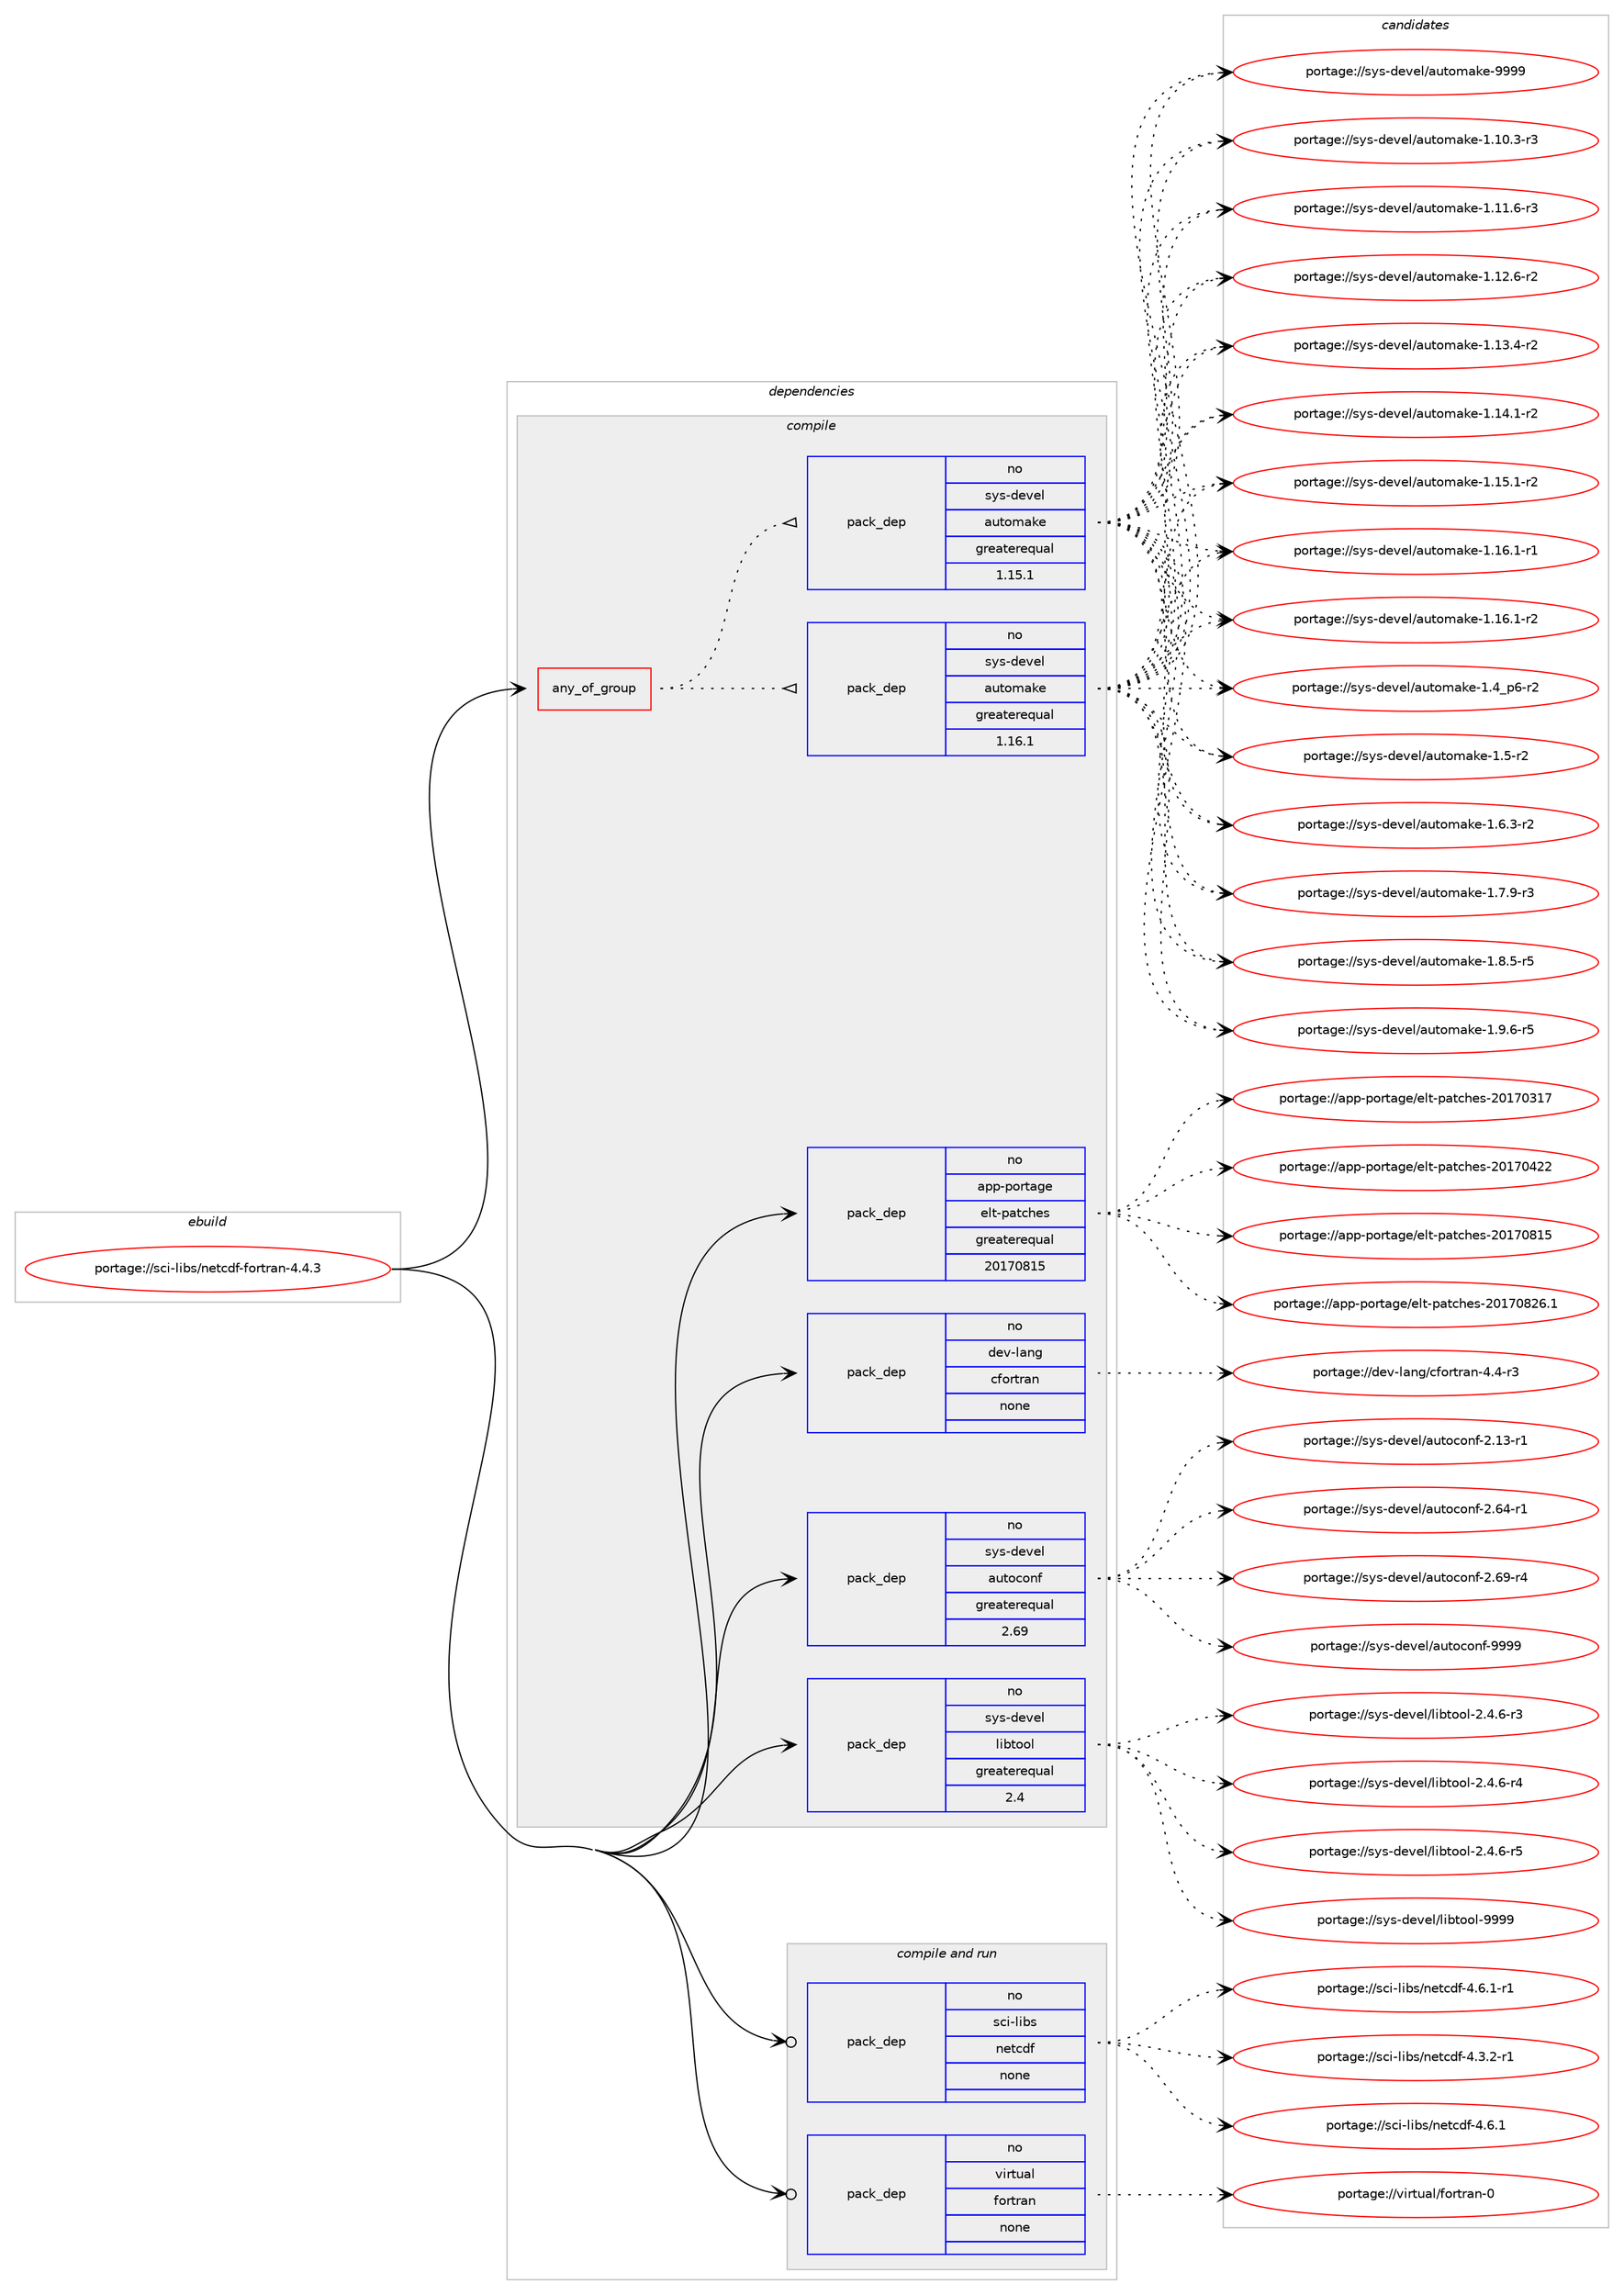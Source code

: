 digraph prolog {

# *************
# Graph options
# *************

newrank=true;
concentrate=true;
compound=true;
graph [rankdir=LR,fontname=Helvetica,fontsize=10,ranksep=1.5];#, ranksep=2.5, nodesep=0.2];
edge  [arrowhead=vee];
node  [fontname=Helvetica,fontsize=10];

# **********
# The ebuild
# **********

subgraph cluster_leftcol {
color=gray;
rank=same;
label=<<i>ebuild</i>>;
id [label="portage://sci-libs/netcdf-fortran-4.4.3", color=red, width=4, href="../sci-libs/netcdf-fortran-4.4.3.svg"];
}

# ****************
# The dependencies
# ****************

subgraph cluster_midcol {
color=gray;
label=<<i>dependencies</i>>;
subgraph cluster_compile {
fillcolor="#eeeeee";
style=filled;
label=<<i>compile</i>>;
subgraph any6461 {
dependency391688 [label=<<TABLE BORDER="0" CELLBORDER="1" CELLSPACING="0" CELLPADDING="4"><TR><TD CELLPADDING="10">any_of_group</TD></TR></TABLE>>, shape=none, color=red];subgraph pack288039 {
dependency391689 [label=<<TABLE BORDER="0" CELLBORDER="1" CELLSPACING="0" CELLPADDING="4" WIDTH="220"><TR><TD ROWSPAN="6" CELLPADDING="30">pack_dep</TD></TR><TR><TD WIDTH="110">no</TD></TR><TR><TD>sys-devel</TD></TR><TR><TD>automake</TD></TR><TR><TD>greaterequal</TD></TR><TR><TD>1.16.1</TD></TR></TABLE>>, shape=none, color=blue];
}
dependency391688:e -> dependency391689:w [weight=20,style="dotted",arrowhead="oinv"];
subgraph pack288040 {
dependency391690 [label=<<TABLE BORDER="0" CELLBORDER="1" CELLSPACING="0" CELLPADDING="4" WIDTH="220"><TR><TD ROWSPAN="6" CELLPADDING="30">pack_dep</TD></TR><TR><TD WIDTH="110">no</TD></TR><TR><TD>sys-devel</TD></TR><TR><TD>automake</TD></TR><TR><TD>greaterequal</TD></TR><TR><TD>1.15.1</TD></TR></TABLE>>, shape=none, color=blue];
}
dependency391688:e -> dependency391690:w [weight=20,style="dotted",arrowhead="oinv"];
}
id:e -> dependency391688:w [weight=20,style="solid",arrowhead="vee"];
subgraph pack288041 {
dependency391691 [label=<<TABLE BORDER="0" CELLBORDER="1" CELLSPACING="0" CELLPADDING="4" WIDTH="220"><TR><TD ROWSPAN="6" CELLPADDING="30">pack_dep</TD></TR><TR><TD WIDTH="110">no</TD></TR><TR><TD>app-portage</TD></TR><TR><TD>elt-patches</TD></TR><TR><TD>greaterequal</TD></TR><TR><TD>20170815</TD></TR></TABLE>>, shape=none, color=blue];
}
id:e -> dependency391691:w [weight=20,style="solid",arrowhead="vee"];
subgraph pack288042 {
dependency391692 [label=<<TABLE BORDER="0" CELLBORDER="1" CELLSPACING="0" CELLPADDING="4" WIDTH="220"><TR><TD ROWSPAN="6" CELLPADDING="30">pack_dep</TD></TR><TR><TD WIDTH="110">no</TD></TR><TR><TD>dev-lang</TD></TR><TR><TD>cfortran</TD></TR><TR><TD>none</TD></TR><TR><TD></TD></TR></TABLE>>, shape=none, color=blue];
}
id:e -> dependency391692:w [weight=20,style="solid",arrowhead="vee"];
subgraph pack288043 {
dependency391693 [label=<<TABLE BORDER="0" CELLBORDER="1" CELLSPACING="0" CELLPADDING="4" WIDTH="220"><TR><TD ROWSPAN="6" CELLPADDING="30">pack_dep</TD></TR><TR><TD WIDTH="110">no</TD></TR><TR><TD>sys-devel</TD></TR><TR><TD>autoconf</TD></TR><TR><TD>greaterequal</TD></TR><TR><TD>2.69</TD></TR></TABLE>>, shape=none, color=blue];
}
id:e -> dependency391693:w [weight=20,style="solid",arrowhead="vee"];
subgraph pack288044 {
dependency391694 [label=<<TABLE BORDER="0" CELLBORDER="1" CELLSPACING="0" CELLPADDING="4" WIDTH="220"><TR><TD ROWSPAN="6" CELLPADDING="30">pack_dep</TD></TR><TR><TD WIDTH="110">no</TD></TR><TR><TD>sys-devel</TD></TR><TR><TD>libtool</TD></TR><TR><TD>greaterequal</TD></TR><TR><TD>2.4</TD></TR></TABLE>>, shape=none, color=blue];
}
id:e -> dependency391694:w [weight=20,style="solid",arrowhead="vee"];
}
subgraph cluster_compileandrun {
fillcolor="#eeeeee";
style=filled;
label=<<i>compile and run</i>>;
subgraph pack288045 {
dependency391695 [label=<<TABLE BORDER="0" CELLBORDER="1" CELLSPACING="0" CELLPADDING="4" WIDTH="220"><TR><TD ROWSPAN="6" CELLPADDING="30">pack_dep</TD></TR><TR><TD WIDTH="110">no</TD></TR><TR><TD>sci-libs</TD></TR><TR><TD>netcdf</TD></TR><TR><TD>none</TD></TR><TR><TD></TD></TR></TABLE>>, shape=none, color=blue];
}
id:e -> dependency391695:w [weight=20,style="solid",arrowhead="odotvee"];
subgraph pack288046 {
dependency391696 [label=<<TABLE BORDER="0" CELLBORDER="1" CELLSPACING="0" CELLPADDING="4" WIDTH="220"><TR><TD ROWSPAN="6" CELLPADDING="30">pack_dep</TD></TR><TR><TD WIDTH="110">no</TD></TR><TR><TD>virtual</TD></TR><TR><TD>fortran</TD></TR><TR><TD>none</TD></TR><TR><TD></TD></TR></TABLE>>, shape=none, color=blue];
}
id:e -> dependency391696:w [weight=20,style="solid",arrowhead="odotvee"];
}
subgraph cluster_run {
fillcolor="#eeeeee";
style=filled;
label=<<i>run</i>>;
}
}

# **************
# The candidates
# **************

subgraph cluster_choices {
rank=same;
color=gray;
label=<<i>candidates</i>>;

subgraph choice288039 {
color=black;
nodesep=1;
choiceportage11512111545100101118101108479711711611110997107101454946494846514511451 [label="portage://sys-devel/automake-1.10.3-r3", color=red, width=4,href="../sys-devel/automake-1.10.3-r3.svg"];
choiceportage11512111545100101118101108479711711611110997107101454946494946544511451 [label="portage://sys-devel/automake-1.11.6-r3", color=red, width=4,href="../sys-devel/automake-1.11.6-r3.svg"];
choiceportage11512111545100101118101108479711711611110997107101454946495046544511450 [label="portage://sys-devel/automake-1.12.6-r2", color=red, width=4,href="../sys-devel/automake-1.12.6-r2.svg"];
choiceportage11512111545100101118101108479711711611110997107101454946495146524511450 [label="portage://sys-devel/automake-1.13.4-r2", color=red, width=4,href="../sys-devel/automake-1.13.4-r2.svg"];
choiceportage11512111545100101118101108479711711611110997107101454946495246494511450 [label="portage://sys-devel/automake-1.14.1-r2", color=red, width=4,href="../sys-devel/automake-1.14.1-r2.svg"];
choiceportage11512111545100101118101108479711711611110997107101454946495346494511450 [label="portage://sys-devel/automake-1.15.1-r2", color=red, width=4,href="../sys-devel/automake-1.15.1-r2.svg"];
choiceportage11512111545100101118101108479711711611110997107101454946495446494511449 [label="portage://sys-devel/automake-1.16.1-r1", color=red, width=4,href="../sys-devel/automake-1.16.1-r1.svg"];
choiceportage11512111545100101118101108479711711611110997107101454946495446494511450 [label="portage://sys-devel/automake-1.16.1-r2", color=red, width=4,href="../sys-devel/automake-1.16.1-r2.svg"];
choiceportage115121115451001011181011084797117116111109971071014549465295112544511450 [label="portage://sys-devel/automake-1.4_p6-r2", color=red, width=4,href="../sys-devel/automake-1.4_p6-r2.svg"];
choiceportage11512111545100101118101108479711711611110997107101454946534511450 [label="portage://sys-devel/automake-1.5-r2", color=red, width=4,href="../sys-devel/automake-1.5-r2.svg"];
choiceportage115121115451001011181011084797117116111109971071014549465446514511450 [label="portage://sys-devel/automake-1.6.3-r2", color=red, width=4,href="../sys-devel/automake-1.6.3-r2.svg"];
choiceportage115121115451001011181011084797117116111109971071014549465546574511451 [label="portage://sys-devel/automake-1.7.9-r3", color=red, width=4,href="../sys-devel/automake-1.7.9-r3.svg"];
choiceportage115121115451001011181011084797117116111109971071014549465646534511453 [label="portage://sys-devel/automake-1.8.5-r5", color=red, width=4,href="../sys-devel/automake-1.8.5-r5.svg"];
choiceportage115121115451001011181011084797117116111109971071014549465746544511453 [label="portage://sys-devel/automake-1.9.6-r5", color=red, width=4,href="../sys-devel/automake-1.9.6-r5.svg"];
choiceportage115121115451001011181011084797117116111109971071014557575757 [label="portage://sys-devel/automake-9999", color=red, width=4,href="../sys-devel/automake-9999.svg"];
dependency391689:e -> choiceportage11512111545100101118101108479711711611110997107101454946494846514511451:w [style=dotted,weight="100"];
dependency391689:e -> choiceportage11512111545100101118101108479711711611110997107101454946494946544511451:w [style=dotted,weight="100"];
dependency391689:e -> choiceportage11512111545100101118101108479711711611110997107101454946495046544511450:w [style=dotted,weight="100"];
dependency391689:e -> choiceportage11512111545100101118101108479711711611110997107101454946495146524511450:w [style=dotted,weight="100"];
dependency391689:e -> choiceportage11512111545100101118101108479711711611110997107101454946495246494511450:w [style=dotted,weight="100"];
dependency391689:e -> choiceportage11512111545100101118101108479711711611110997107101454946495346494511450:w [style=dotted,weight="100"];
dependency391689:e -> choiceportage11512111545100101118101108479711711611110997107101454946495446494511449:w [style=dotted,weight="100"];
dependency391689:e -> choiceportage11512111545100101118101108479711711611110997107101454946495446494511450:w [style=dotted,weight="100"];
dependency391689:e -> choiceportage115121115451001011181011084797117116111109971071014549465295112544511450:w [style=dotted,weight="100"];
dependency391689:e -> choiceportage11512111545100101118101108479711711611110997107101454946534511450:w [style=dotted,weight="100"];
dependency391689:e -> choiceportage115121115451001011181011084797117116111109971071014549465446514511450:w [style=dotted,weight="100"];
dependency391689:e -> choiceportage115121115451001011181011084797117116111109971071014549465546574511451:w [style=dotted,weight="100"];
dependency391689:e -> choiceportage115121115451001011181011084797117116111109971071014549465646534511453:w [style=dotted,weight="100"];
dependency391689:e -> choiceportage115121115451001011181011084797117116111109971071014549465746544511453:w [style=dotted,weight="100"];
dependency391689:e -> choiceportage115121115451001011181011084797117116111109971071014557575757:w [style=dotted,weight="100"];
}
subgraph choice288040 {
color=black;
nodesep=1;
choiceportage11512111545100101118101108479711711611110997107101454946494846514511451 [label="portage://sys-devel/automake-1.10.3-r3", color=red, width=4,href="../sys-devel/automake-1.10.3-r3.svg"];
choiceportage11512111545100101118101108479711711611110997107101454946494946544511451 [label="portage://sys-devel/automake-1.11.6-r3", color=red, width=4,href="../sys-devel/automake-1.11.6-r3.svg"];
choiceportage11512111545100101118101108479711711611110997107101454946495046544511450 [label="portage://sys-devel/automake-1.12.6-r2", color=red, width=4,href="../sys-devel/automake-1.12.6-r2.svg"];
choiceportage11512111545100101118101108479711711611110997107101454946495146524511450 [label="portage://sys-devel/automake-1.13.4-r2", color=red, width=4,href="../sys-devel/automake-1.13.4-r2.svg"];
choiceportage11512111545100101118101108479711711611110997107101454946495246494511450 [label="portage://sys-devel/automake-1.14.1-r2", color=red, width=4,href="../sys-devel/automake-1.14.1-r2.svg"];
choiceportage11512111545100101118101108479711711611110997107101454946495346494511450 [label="portage://sys-devel/automake-1.15.1-r2", color=red, width=4,href="../sys-devel/automake-1.15.1-r2.svg"];
choiceportage11512111545100101118101108479711711611110997107101454946495446494511449 [label="portage://sys-devel/automake-1.16.1-r1", color=red, width=4,href="../sys-devel/automake-1.16.1-r1.svg"];
choiceportage11512111545100101118101108479711711611110997107101454946495446494511450 [label="portage://sys-devel/automake-1.16.1-r2", color=red, width=4,href="../sys-devel/automake-1.16.1-r2.svg"];
choiceportage115121115451001011181011084797117116111109971071014549465295112544511450 [label="portage://sys-devel/automake-1.4_p6-r2", color=red, width=4,href="../sys-devel/automake-1.4_p6-r2.svg"];
choiceportage11512111545100101118101108479711711611110997107101454946534511450 [label="portage://sys-devel/automake-1.5-r2", color=red, width=4,href="../sys-devel/automake-1.5-r2.svg"];
choiceportage115121115451001011181011084797117116111109971071014549465446514511450 [label="portage://sys-devel/automake-1.6.3-r2", color=red, width=4,href="../sys-devel/automake-1.6.3-r2.svg"];
choiceportage115121115451001011181011084797117116111109971071014549465546574511451 [label="portage://sys-devel/automake-1.7.9-r3", color=red, width=4,href="../sys-devel/automake-1.7.9-r3.svg"];
choiceportage115121115451001011181011084797117116111109971071014549465646534511453 [label="portage://sys-devel/automake-1.8.5-r5", color=red, width=4,href="../sys-devel/automake-1.8.5-r5.svg"];
choiceportage115121115451001011181011084797117116111109971071014549465746544511453 [label="portage://sys-devel/automake-1.9.6-r5", color=red, width=4,href="../sys-devel/automake-1.9.6-r5.svg"];
choiceportage115121115451001011181011084797117116111109971071014557575757 [label="portage://sys-devel/automake-9999", color=red, width=4,href="../sys-devel/automake-9999.svg"];
dependency391690:e -> choiceportage11512111545100101118101108479711711611110997107101454946494846514511451:w [style=dotted,weight="100"];
dependency391690:e -> choiceportage11512111545100101118101108479711711611110997107101454946494946544511451:w [style=dotted,weight="100"];
dependency391690:e -> choiceportage11512111545100101118101108479711711611110997107101454946495046544511450:w [style=dotted,weight="100"];
dependency391690:e -> choiceportage11512111545100101118101108479711711611110997107101454946495146524511450:w [style=dotted,weight="100"];
dependency391690:e -> choiceportage11512111545100101118101108479711711611110997107101454946495246494511450:w [style=dotted,weight="100"];
dependency391690:e -> choiceportage11512111545100101118101108479711711611110997107101454946495346494511450:w [style=dotted,weight="100"];
dependency391690:e -> choiceportage11512111545100101118101108479711711611110997107101454946495446494511449:w [style=dotted,weight="100"];
dependency391690:e -> choiceportage11512111545100101118101108479711711611110997107101454946495446494511450:w [style=dotted,weight="100"];
dependency391690:e -> choiceportage115121115451001011181011084797117116111109971071014549465295112544511450:w [style=dotted,weight="100"];
dependency391690:e -> choiceportage11512111545100101118101108479711711611110997107101454946534511450:w [style=dotted,weight="100"];
dependency391690:e -> choiceportage115121115451001011181011084797117116111109971071014549465446514511450:w [style=dotted,weight="100"];
dependency391690:e -> choiceportage115121115451001011181011084797117116111109971071014549465546574511451:w [style=dotted,weight="100"];
dependency391690:e -> choiceportage115121115451001011181011084797117116111109971071014549465646534511453:w [style=dotted,weight="100"];
dependency391690:e -> choiceportage115121115451001011181011084797117116111109971071014549465746544511453:w [style=dotted,weight="100"];
dependency391690:e -> choiceportage115121115451001011181011084797117116111109971071014557575757:w [style=dotted,weight="100"];
}
subgraph choice288041 {
color=black;
nodesep=1;
choiceportage97112112451121111141169710310147101108116451129711699104101115455048495548514955 [label="portage://app-portage/elt-patches-20170317", color=red, width=4,href="../app-portage/elt-patches-20170317.svg"];
choiceportage97112112451121111141169710310147101108116451129711699104101115455048495548525050 [label="portage://app-portage/elt-patches-20170422", color=red, width=4,href="../app-portage/elt-patches-20170422.svg"];
choiceportage97112112451121111141169710310147101108116451129711699104101115455048495548564953 [label="portage://app-portage/elt-patches-20170815", color=red, width=4,href="../app-portage/elt-patches-20170815.svg"];
choiceportage971121124511211111411697103101471011081164511297116991041011154550484955485650544649 [label="portage://app-portage/elt-patches-20170826.1", color=red, width=4,href="../app-portage/elt-patches-20170826.1.svg"];
dependency391691:e -> choiceportage97112112451121111141169710310147101108116451129711699104101115455048495548514955:w [style=dotted,weight="100"];
dependency391691:e -> choiceportage97112112451121111141169710310147101108116451129711699104101115455048495548525050:w [style=dotted,weight="100"];
dependency391691:e -> choiceportage97112112451121111141169710310147101108116451129711699104101115455048495548564953:w [style=dotted,weight="100"];
dependency391691:e -> choiceportage971121124511211111411697103101471011081164511297116991041011154550484955485650544649:w [style=dotted,weight="100"];
}
subgraph choice288042 {
color=black;
nodesep=1;
choiceportage1001011184510897110103479910211111411611497110455246524511451 [label="portage://dev-lang/cfortran-4.4-r3", color=red, width=4,href="../dev-lang/cfortran-4.4-r3.svg"];
dependency391692:e -> choiceportage1001011184510897110103479910211111411611497110455246524511451:w [style=dotted,weight="100"];
}
subgraph choice288043 {
color=black;
nodesep=1;
choiceportage1151211154510010111810110847971171161119911111010245504649514511449 [label="portage://sys-devel/autoconf-2.13-r1", color=red, width=4,href="../sys-devel/autoconf-2.13-r1.svg"];
choiceportage1151211154510010111810110847971171161119911111010245504654524511449 [label="portage://sys-devel/autoconf-2.64-r1", color=red, width=4,href="../sys-devel/autoconf-2.64-r1.svg"];
choiceportage1151211154510010111810110847971171161119911111010245504654574511452 [label="portage://sys-devel/autoconf-2.69-r4", color=red, width=4,href="../sys-devel/autoconf-2.69-r4.svg"];
choiceportage115121115451001011181011084797117116111991111101024557575757 [label="portage://sys-devel/autoconf-9999", color=red, width=4,href="../sys-devel/autoconf-9999.svg"];
dependency391693:e -> choiceportage1151211154510010111810110847971171161119911111010245504649514511449:w [style=dotted,weight="100"];
dependency391693:e -> choiceportage1151211154510010111810110847971171161119911111010245504654524511449:w [style=dotted,weight="100"];
dependency391693:e -> choiceportage1151211154510010111810110847971171161119911111010245504654574511452:w [style=dotted,weight="100"];
dependency391693:e -> choiceportage115121115451001011181011084797117116111991111101024557575757:w [style=dotted,weight="100"];
}
subgraph choice288044 {
color=black;
nodesep=1;
choiceportage1151211154510010111810110847108105981161111111084550465246544511451 [label="portage://sys-devel/libtool-2.4.6-r3", color=red, width=4,href="../sys-devel/libtool-2.4.6-r3.svg"];
choiceportage1151211154510010111810110847108105981161111111084550465246544511452 [label="portage://sys-devel/libtool-2.4.6-r4", color=red, width=4,href="../sys-devel/libtool-2.4.6-r4.svg"];
choiceportage1151211154510010111810110847108105981161111111084550465246544511453 [label="portage://sys-devel/libtool-2.4.6-r5", color=red, width=4,href="../sys-devel/libtool-2.4.6-r5.svg"];
choiceportage1151211154510010111810110847108105981161111111084557575757 [label="portage://sys-devel/libtool-9999", color=red, width=4,href="../sys-devel/libtool-9999.svg"];
dependency391694:e -> choiceportage1151211154510010111810110847108105981161111111084550465246544511451:w [style=dotted,weight="100"];
dependency391694:e -> choiceportage1151211154510010111810110847108105981161111111084550465246544511452:w [style=dotted,weight="100"];
dependency391694:e -> choiceportage1151211154510010111810110847108105981161111111084550465246544511453:w [style=dotted,weight="100"];
dependency391694:e -> choiceportage1151211154510010111810110847108105981161111111084557575757:w [style=dotted,weight="100"];
}
subgraph choice288045 {
color=black;
nodesep=1;
choiceportage11599105451081059811547110101116991001024552465146504511449 [label="portage://sci-libs/netcdf-4.3.2-r1", color=red, width=4,href="../sci-libs/netcdf-4.3.2-r1.svg"];
choiceportage1159910545108105981154711010111699100102455246544649 [label="portage://sci-libs/netcdf-4.6.1", color=red, width=4,href="../sci-libs/netcdf-4.6.1.svg"];
choiceportage11599105451081059811547110101116991001024552465446494511449 [label="portage://sci-libs/netcdf-4.6.1-r1", color=red, width=4,href="../sci-libs/netcdf-4.6.1-r1.svg"];
dependency391695:e -> choiceportage11599105451081059811547110101116991001024552465146504511449:w [style=dotted,weight="100"];
dependency391695:e -> choiceportage1159910545108105981154711010111699100102455246544649:w [style=dotted,weight="100"];
dependency391695:e -> choiceportage11599105451081059811547110101116991001024552465446494511449:w [style=dotted,weight="100"];
}
subgraph choice288046 {
color=black;
nodesep=1;
choiceportage1181051141161179710847102111114116114971104548 [label="portage://virtual/fortran-0", color=red, width=4,href="../virtual/fortran-0.svg"];
dependency391696:e -> choiceportage1181051141161179710847102111114116114971104548:w [style=dotted,weight="100"];
}
}

}
